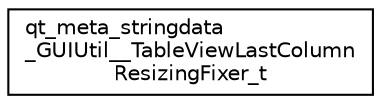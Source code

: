 digraph "Graphical Class Hierarchy"
{
 // LATEX_PDF_SIZE
  edge [fontname="Helvetica",fontsize="10",labelfontname="Helvetica",labelfontsize="10"];
  node [fontname="Helvetica",fontsize="10",shape=record];
  rankdir="LR";
  Node0 [label="qt_meta_stringdata\l_GUIUtil__TableViewLastColumn\lResizingFixer_t",height=0.2,width=0.4,color="black", fillcolor="white", style="filled",URL="$structqt__meta__stringdata___g_u_i_util_____table_view_last_column_resizing_fixer__t.html",tooltip=" "];
}
